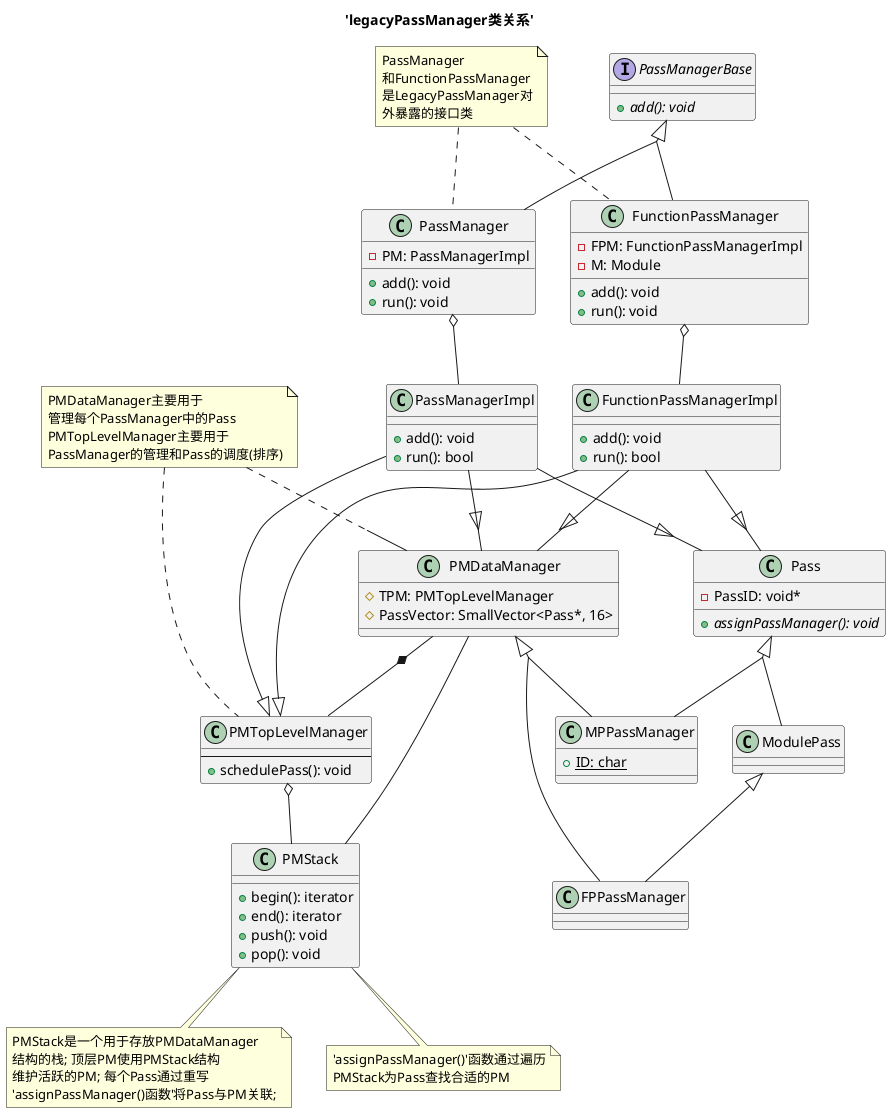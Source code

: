 @startuml

title 'legacyPassManager类关系'

skinparam groupInheritance 2

top to bottom direction

' 类定义

' Pass管理器抽象接口
interface PassManagerBase {
  {abstract} +add(): void
}

together {

  ' legacy PassManager管理FunctionPass
  class FunctionPassManager {
    + add(): void
    + run(): void
    - FPM: FunctionPassManagerImpl
    - M: Module
  }

  ' legacy PassManager管理ModulePassManager
  class PassManager {
    + add(): void
    + run(): void
    - PM: PassManagerImpl
  }

}

together {

  class PassManagerImpl {
    + add(): void
    + run(): bool
  }

  class FunctionPassManagerImpl {
    + add(): void
    + run(): bool
  }

}


' -----*------
together {

  class PMStack {
    + begin(): iterator
    + end(): iterator
    + push(): void
    + pop(): void
  }

  class PMDataManager {
    # TPM: PMTopLevelManager
    # PassVector: SmallVector<Pass*, 16>
  }

  class PMTopLevelManager {
    ' # PassManagers: SmallVector
    ' - IndirectPassManagers: SmallVector
    ' - LastUser: DenseMap
    ' - InversedLastUser: DenseMap
    ' - ImmutablePasses: SmallVector
    ' - ImmutablePassMap: SmallVector
    ' + activeStack: PMStack
    ----
    + schedulePass(): void
    ' + findAnalysisPassInfo(): PassInfo
    ' + findAnalysisUsage(): AnalysisUsage
  }

}

class Pass {
  - PassID: void*
  {abstract} + assignPassManager(): void
}

together {

  class ModulePass {

  }

  class FPPassManager {

  }

}

class MPPassManager {
  {static} + ID: char
}


' *****************
' ***** 类关系 *****
' *****************

' PassManagerBase类关系
PassManagerBase                     <|-down-                  PassManager
PassManagerBase                     <|-down-                  FunctionPassManager

' PassManager类关系
PassManager                         o-down-                   PassManagerImpl

' PassManagerImpl类关系
PassManagerImpl                     -down-|>                  PMTopLevelManager
PassManagerImpl                     -down-|>                  PMDataManager
PassManagerImpl                     -down-|>                  Pass

' FunctionPassManager类关系
FunctionPassManager                 o-down-                   FunctionPassManagerImpl

' FunctionPassManagerImpl类关系
FunctionPassManagerImpl             -down-|>                  PMTopLevelManager
FunctionPassManagerImpl             -down-|>                  PMDataManager
FunctionPassManagerImpl             -down-|>                  Pass

' PMTopLevelManager类关系
PMTopLevelManager                   o-down-                   PMStack

' PMDataManager类关系
PMDataManager                       -                         PMStack

' PMTopLevelManager与PMDataManager之间的关系
PMDataManager                       *--                       PMTopLevelManager

' ModulePass类关系
ModulePass                          -up-|>                    Pass

' FPPassManager类关系
FPPassManager                       -up-|>                    PMDataManager
FPPassManager                       -up-|>                    ModulePass

' MPPassManger类关系
MPPassManager                       -up-|>                    Pass
MPPassManager                       -up-|>                    PMDataManager

' ***** 注释 *****
note "PassManager\n和FunctionPassManager\n是LegacyPassManager对\n外暴露的接口类" as export_interface

note "PMDataManager主要用于\n管理每个PassManager中的Pass\nPMTopLevelManager主要用于\nPassManager的管理和Pass的调度(排序)" as pm_effect

note "PMStack是一个用于存放PMDataManager\n结构的栈; 顶层PM使用PMStack结构\n维护活跃的PM; 每个Pass通过重写\n'assignPassManager()函数'将Pass与PM关联;" as pmstack_spec_0
note "'assignPassManager()'函数通过遍历\nPMStack为Pass查找合适的PM" as pmstack_spec_1

' ***** 注释 *****
PassManager                       .up.                        export_interface
FunctionPassManager               .up.                        export_interface

PMDataManager                     .up.                        pm_effect
PMTopLevelManager                 .up.                        pm_effect

PMStack                           ..                          pmstack_spec_0
PMStack                           ..                          pmstack_spec_1

@enduml